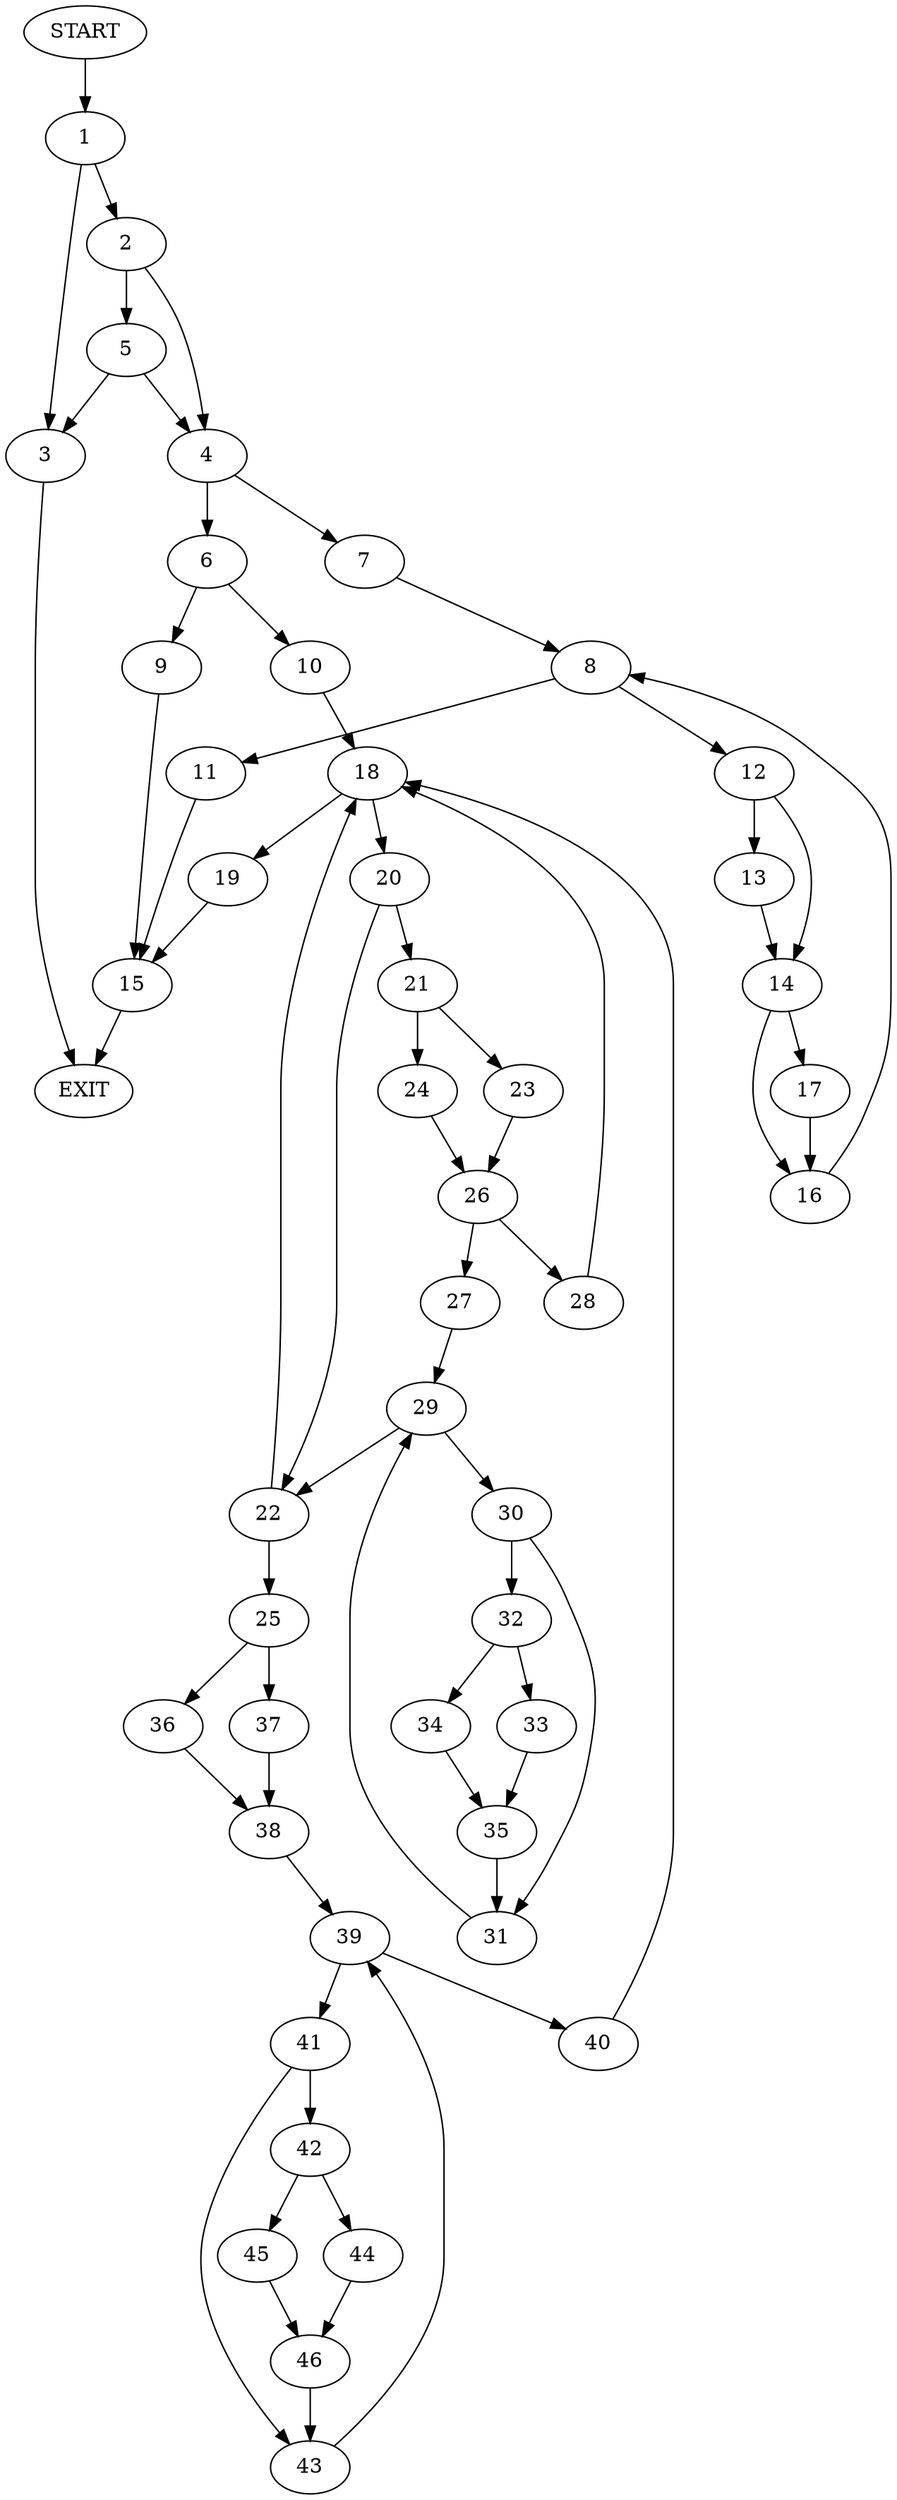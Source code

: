 digraph {
0 [label="START"]
47 [label="EXIT"]
0 -> 1
1 -> 2
1 -> 3
3 -> 47
2 -> 4
2 -> 5
4 -> 6
4 -> 7
5 -> 4
5 -> 3
7 -> 8
6 -> 9
6 -> 10
8 -> 11
8 -> 12
12 -> 13
12 -> 14
11 -> 15
13 -> 14
14 -> 16
14 -> 17
17 -> 16
16 -> 8
15 -> 47
10 -> 18
9 -> 15
18 -> 19
18 -> 20
20 -> 21
20 -> 22
19 -> 15
21 -> 23
21 -> 24
22 -> 25
22 -> 18
23 -> 26
24 -> 26
26 -> 27
26 -> 28
27 -> 29
28 -> 18
29 -> 30
29 -> 22
30 -> 31
30 -> 32
32 -> 33
32 -> 34
31 -> 29
33 -> 35
34 -> 35
35 -> 31
25 -> 36
25 -> 37
36 -> 38
37 -> 38
38 -> 39
39 -> 40
39 -> 41
40 -> 18
41 -> 42
41 -> 43
43 -> 39
42 -> 44
42 -> 45
45 -> 46
44 -> 46
46 -> 43
}
